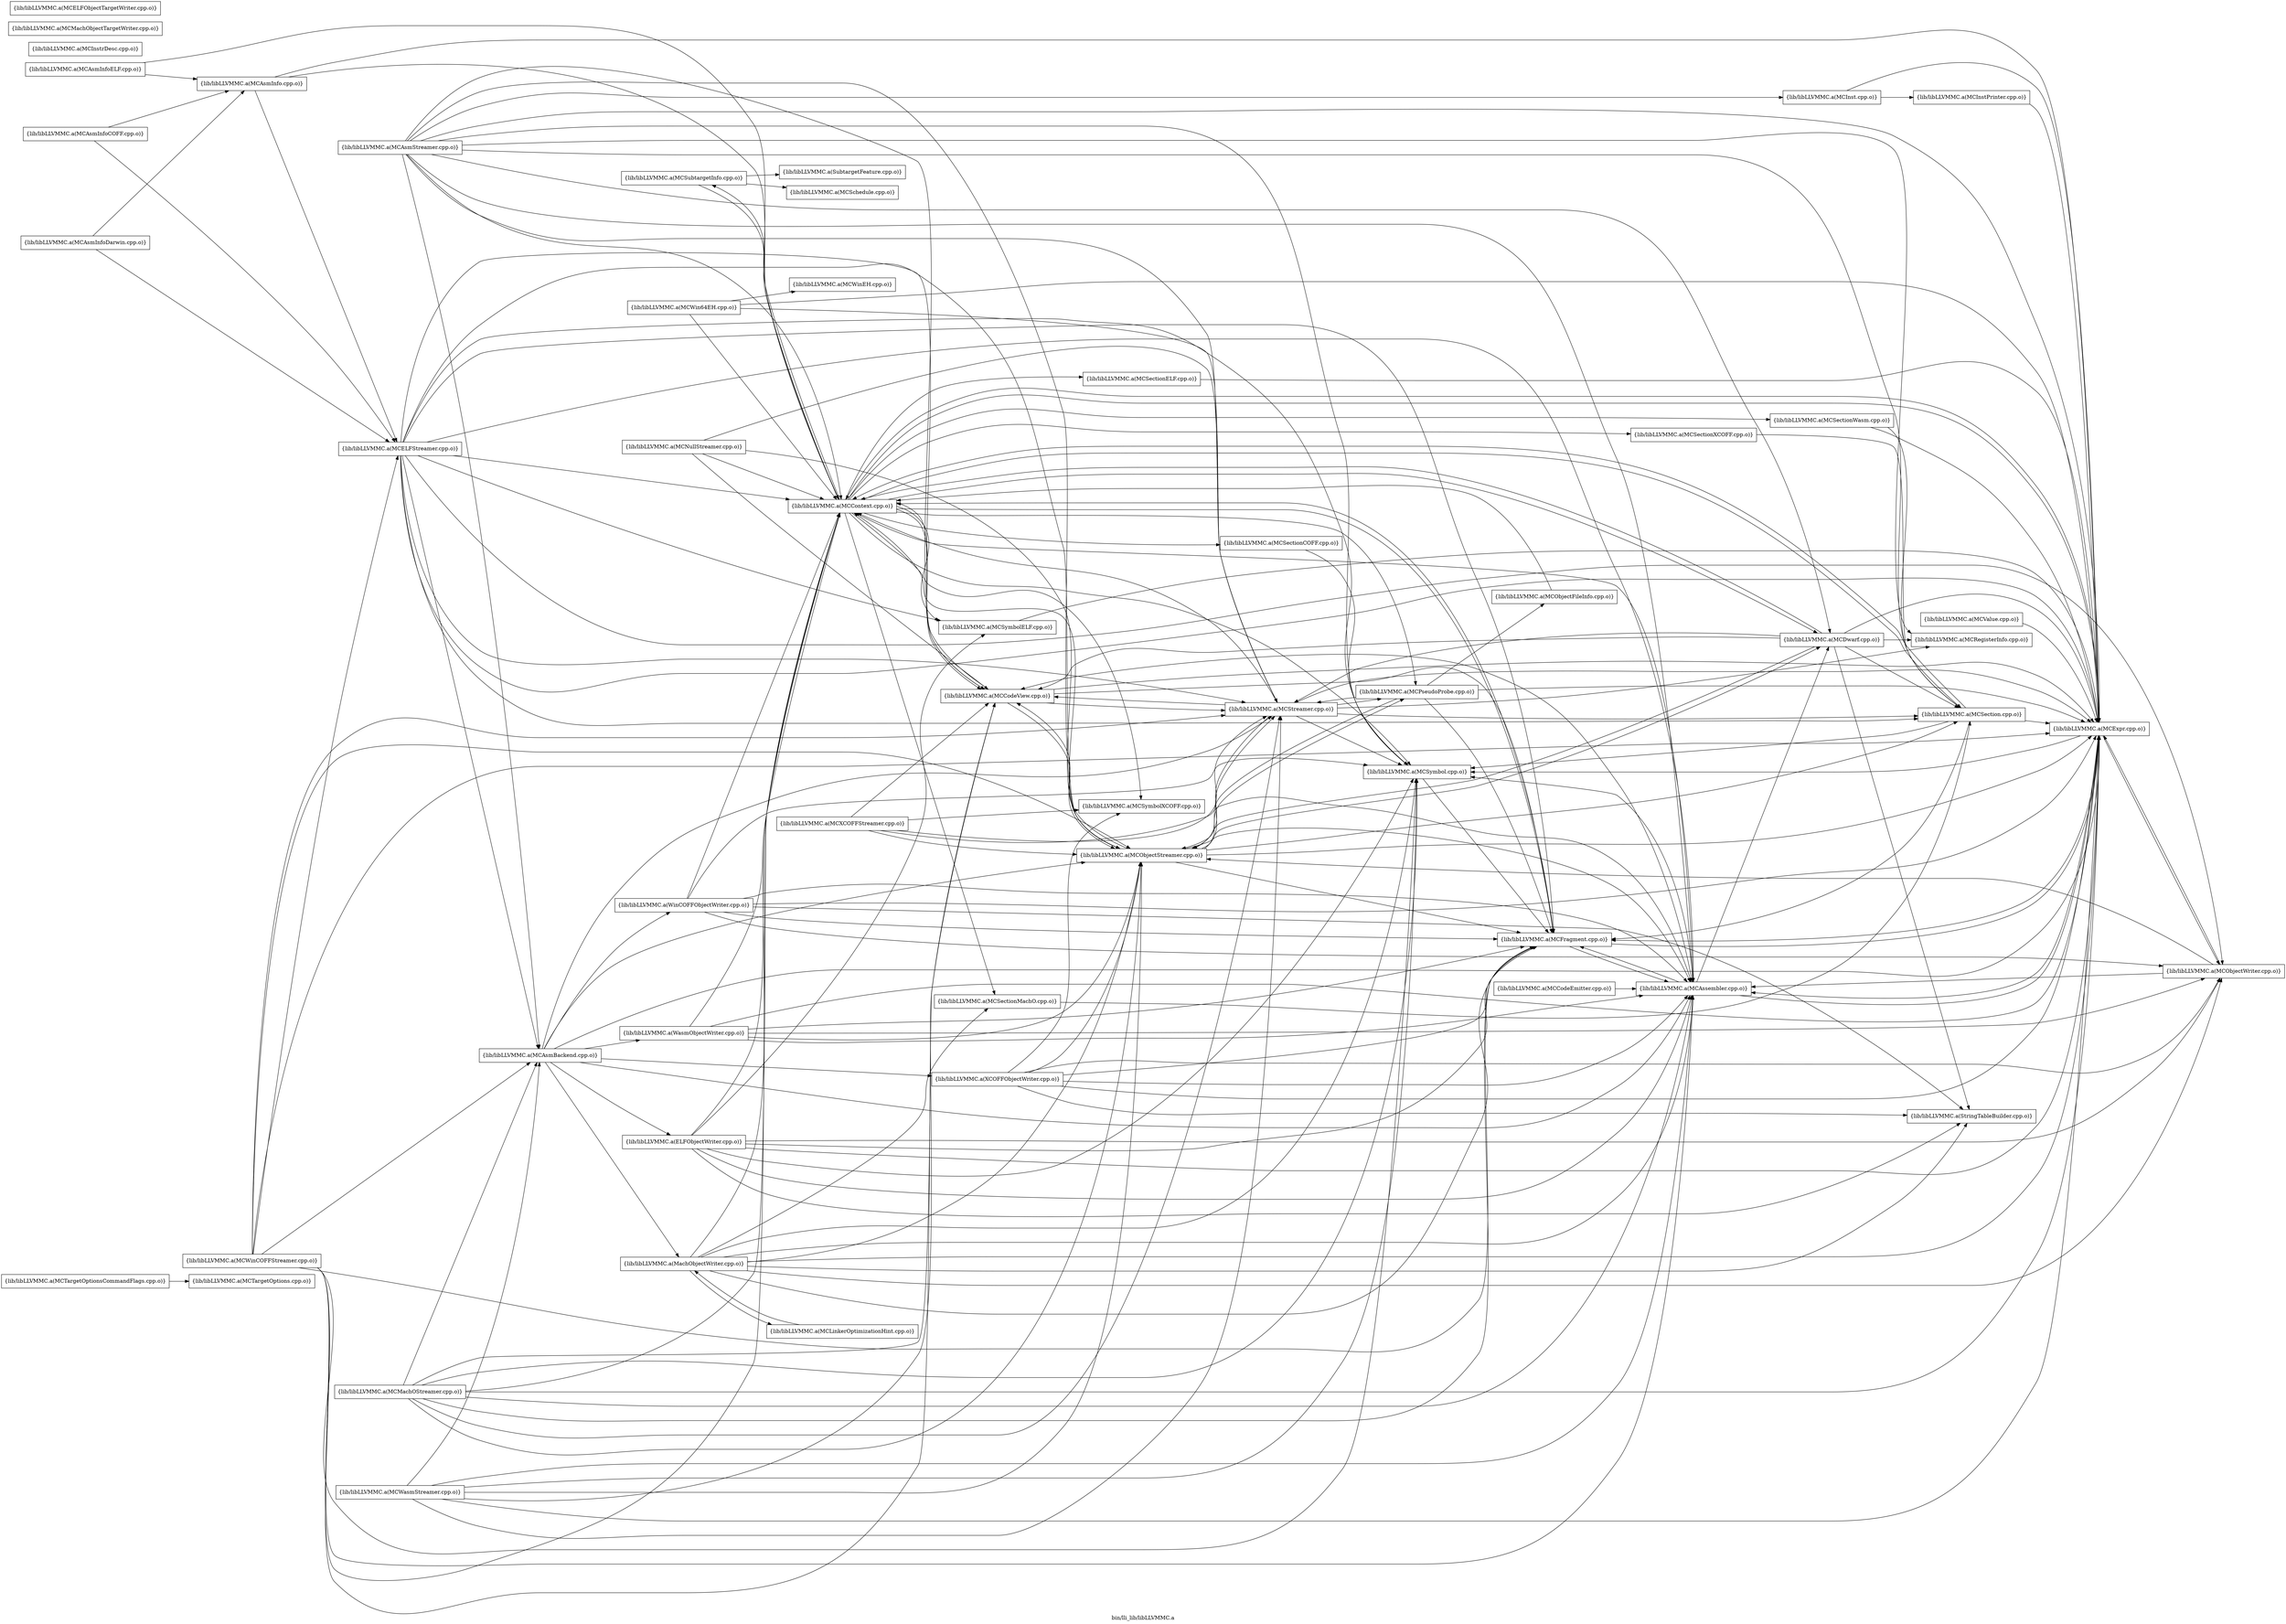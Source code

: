 digraph "bin/lli_lib/libLLVMMC.a" {
	label="bin/lli_lib/libLLVMMC.a";
	rankdir=LR;

	Node0x55e6c7e20258 [shape=record,shape=box,group=0,label="{lib/libLLVMMC.a(MCTargetOptions.cpp.o)}"];
	Node0x55e6c7e20528 [shape=record,shape=box,group=0,label="{lib/libLLVMMC.a(MCTargetOptionsCommandFlags.cpp.o)}"];
	Node0x55e6c7e20528 -> Node0x55e6c7e20258;
	Node0x55e6c7e217e8 [shape=record,shape=box,group=0,label="{lib/libLLVMMC.a(SubtargetFeature.cpp.o)}"];
	Node0x55e6c7e0b448 [shape=record,shape=box,group=0,label="{lib/libLLVMMC.a(MCContext.cpp.o)}"];
	Node0x55e6c7e0b448 -> Node0x55e6c7e093c8;
	Node0x55e6c7e0b448 -> Node0x55e6c7e090f8;
	Node0x55e6c7e0b448 -> Node0x55e6c7e09918;
	Node0x55e6c7e0b448 -> Node0x55e6c7e03ba8;
	Node0x55e6c7e0b448 -> Node0x55e6c7e021b8;
	Node0x55e6c7e0b448 -> Node0x55e6c7e0b128;
	Node0x55e6c7e0b448 -> Node0x55e6c7e0b628;
	Node0x55e6c7e0b448 -> Node0x55e6c7e0a9f8;
	Node0x55e6c7e0b448 -> Node0x55e6c7e09c88;
	Node0x55e6c7e0b448 -> Node0x55e6c7e08ec8;
	Node0x55e6c7e0b448 -> Node0x55e6c7e095f8;
	Node0x55e6c7e0b448 -> Node0x55e6c7e07de8;
	Node0x55e6c7e0b448 -> Node0x55e6c7e289f8;
	Node0x55e6c7e0b448 -> Node0x55e6c7e29218;
	Node0x55e6c7e0b448 -> Node0x55e6c7e1f6c8;
	Node0x55e6c7e09918 [shape=record,shape=box,group=0,label="{lib/libLLVMMC.a(MCExpr.cpp.o)}"];
	Node0x55e6c7e09918 -> Node0x55e6c7e0b448;
	Node0x55e6c7e09918 -> Node0x55e6c7e02fc8;
	Node0x55e6c7e09918 -> Node0x55e6c7e03ba8;
	Node0x55e6c7e09918 -> Node0x55e6c7e028e8;
	Node0x55e6c7e09918 -> Node0x55e6c7e289f8;
	Node0x55e6c7e1f808 [shape=record,shape=box,group=0,label="{lib/libLLVMMC.a(MCRegisterInfo.cpp.o)}"];
	Node0x55e6c7e289f8 [shape=record,shape=box,group=0,label="{lib/libLLVMMC.a(MCSymbol.cpp.o)}"];
	Node0x55e6c7e289f8 -> Node0x55e6c7e03ba8;
	Node0x55e6c7e03478 [shape=record,shape=box,group=0,label="{lib/libLLVMMC.a(MCInstrDesc.cpp.o)}"];
	Node0x55e6c7e20488 [shape=record,shape=box,group=0,label="{lib/libLLVMMC.a(MCSchedule.cpp.o)}"];
	Node0x55e6c7e08a68 [shape=record,shape=box,group=0,label="{lib/libLLVMMC.a(MCStreamer.cpp.o)}"];
	Node0x55e6c7e08a68 -> Node0x55e6c7e0b448;
	Node0x55e6c7e08a68 -> Node0x55e6c7e093c8;
	Node0x55e6c7e08a68 -> Node0x55e6c7e09918;
	Node0x55e6c7e08a68 -> Node0x55e6c7e01c68;
	Node0x55e6c7e08a68 -> Node0x55e6c7e021b8;
	Node0x55e6c7e08a68 -> Node0x55e6c7e1f808;
	Node0x55e6c7e08a68 -> Node0x55e6c7e0b128;
	Node0x55e6c7e08a68 -> Node0x55e6c7e289f8;
	Node0x55e6c7e07de8 [shape=record,shape=box,group=0,label="{lib/libLLVMMC.a(MCSubtargetInfo.cpp.o)}"];
	Node0x55e6c7e07de8 -> Node0x55e6c7e0b448;
	Node0x55e6c7e07de8 -> Node0x55e6c7e20488;
	Node0x55e6c7e07de8 -> Node0x55e6c7e217e8;
	Node0x55e6c7e093c8 [shape=record,shape=box,group=0,label="{lib/libLLVMMC.a(MCCodeView.cpp.o)}"];
	Node0x55e6c7e093c8 -> Node0x55e6c7e0b448;
	Node0x55e6c7e093c8 -> Node0x55e6c7e09918;
	Node0x55e6c7e093c8 -> Node0x55e6c7e03ba8;
	Node0x55e6c7e093c8 -> Node0x55e6c7e01c68;
	Node0x55e6c7e093c8 -> Node0x55e6c7e08a68;
	Node0x55e6c7e090f8 [shape=record,shape=box,group=0,label="{lib/libLLVMMC.a(MCDwarf.cpp.o)}"];
	Node0x55e6c7e090f8 -> Node0x55e6c7e0b448;
	Node0x55e6c7e090f8 -> Node0x55e6c7e093c8;
	Node0x55e6c7e090f8 -> Node0x55e6c7e09918;
	Node0x55e6c7e090f8 -> Node0x55e6c7e01c68;
	Node0x55e6c7e090f8 -> Node0x55e6c7e1f808;
	Node0x55e6c7e090f8 -> Node0x55e6c7e0b128;
	Node0x55e6c7e090f8 -> Node0x55e6c7e08a68;
	Node0x55e6c7e090f8 -> Node0x55e6c7e20b68;
	Node0x55e6c7e03ba8 [shape=record,shape=box,group=0,label="{lib/libLLVMMC.a(MCFragment.cpp.o)}"];
	Node0x55e6c7e03ba8 -> Node0x55e6c7e0b448;
	Node0x55e6c7e03ba8 -> Node0x55e6c7e09918;
	Node0x55e6c7e03ba8 -> Node0x55e6c7e02fc8;
	Node0x55e6c7e021b8 [shape=record,shape=box,group=0,label="{lib/libLLVMMC.a(MCPseudoProbe.cpp.o)}"];
	Node0x55e6c7e021b8 -> Node0x55e6c7e09918;
	Node0x55e6c7e021b8 -> Node0x55e6c7e03ba8;
	Node0x55e6c7e021b8 -> Node0x55e6c7e01c68;
	Node0x55e6c7e021b8 -> Node0x55e6c7e1fe98;
	Node0x55e6c7e021b8 -> Node0x55e6c7e08a68;
	Node0x55e6c7e0b128 [shape=record,shape=box,group=0,label="{lib/libLLVMMC.a(MCSection.cpp.o)}"];
	Node0x55e6c7e0b128 -> Node0x55e6c7e0b448;
	Node0x55e6c7e0b128 -> Node0x55e6c7e09918;
	Node0x55e6c7e0b128 -> Node0x55e6c7e03ba8;
	Node0x55e6c7e0b128 -> Node0x55e6c7e289f8;
	Node0x55e6c7e0b628 [shape=record,shape=box,group=0,label="{lib/libLLVMMC.a(MCSectionCOFF.cpp.o)}"];
	Node0x55e6c7e0b628 -> Node0x55e6c7e289f8;
	Node0x55e6c7e0a9f8 [shape=record,shape=box,group=0,label="{lib/libLLVMMC.a(MCSectionELF.cpp.o)}"];
	Node0x55e6c7e0a9f8 -> Node0x55e6c7e09918;
	Node0x55e6c7e09c88 [shape=record,shape=box,group=0,label="{lib/libLLVMMC.a(MCSectionMachO.cpp.o)}"];
	Node0x55e6c7e09c88 -> Node0x55e6c7e0b128;
	Node0x55e6c7e08ec8 [shape=record,shape=box,group=0,label="{lib/libLLVMMC.a(MCSectionWasm.cpp.o)}"];
	Node0x55e6c7e08ec8 -> Node0x55e6c7e09918;
	Node0x55e6c7e08ec8 -> Node0x55e6c7e0b128;
	Node0x55e6c7e095f8 [shape=record,shape=box,group=0,label="{lib/libLLVMMC.a(MCSectionXCOFF.cpp.o)}"];
	Node0x55e6c7e095f8 -> Node0x55e6c7e0b128;
	Node0x55e6c7e29218 [shape=record,shape=box,group=0,label="{lib/libLLVMMC.a(MCSymbolELF.cpp.o)}"];
	Node0x55e6c7e29218 -> Node0x55e6c7e09918;
	Node0x55e6c7e1f6c8 [shape=record,shape=box,group=0,label="{lib/libLLVMMC.a(MCSymbolXCOFF.cpp.o)}"];
	Node0x55e6c7e01c68 [shape=record,shape=box,group=0,label="{lib/libLLVMMC.a(MCObjectStreamer.cpp.o)}"];
	Node0x55e6c7e01c68 -> Node0x55e6c7e0b448;
	Node0x55e6c7e01c68 -> Node0x55e6c7e093c8;
	Node0x55e6c7e01c68 -> Node0x55e6c7e090f8;
	Node0x55e6c7e01c68 -> Node0x55e6c7e09918;
	Node0x55e6c7e01c68 -> Node0x55e6c7e02fc8;
	Node0x55e6c7e01c68 -> Node0x55e6c7e03ba8;
	Node0x55e6c7e01c68 -> Node0x55e6c7e021b8;
	Node0x55e6c7e01c68 -> Node0x55e6c7e0b128;
	Node0x55e6c7e01c68 -> Node0x55e6c7e08a68;
	Node0x55e6c7e20b68 [shape=record,shape=box,group=0,label="{lib/libLLVMMC.a(StringTableBuilder.cpp.o)}"];
	Node0x55e6c7e02fc8 [shape=record,shape=box,group=0,label="{lib/libLLVMMC.a(MCAssembler.cpp.o)}"];
	Node0x55e6c7e02fc8 -> Node0x55e6c7e0b448;
	Node0x55e6c7e02fc8 -> Node0x55e6c7e093c8;
	Node0x55e6c7e02fc8 -> Node0x55e6c7e090f8;
	Node0x55e6c7e02fc8 -> Node0x55e6c7e09918;
	Node0x55e6c7e02fc8 -> Node0x55e6c7e03ba8;
	Node0x55e6c7e02fc8 -> Node0x55e6c7e289f8;
	Node0x55e6c7e028e8 [shape=record,shape=box,group=0,label="{lib/libLLVMMC.a(MCObjectWriter.cpp.o)}"];
	Node0x55e6c7e028e8 -> Node0x55e6c7e09918;
	Node0x55e6c7e028e8 -> Node0x55e6c7e02fc8;
	Node0x55e6c7e028e8 -> Node0x55e6c7e01c68;
	Node0x55e6c7e1fe98 [shape=record,shape=box,group=0,label="{lib/libLLVMMC.a(MCObjectFileInfo.cpp.o)}"];
	Node0x55e6c7e1fe98 -> Node0x55e6c7e0b448;
	Node0x55e6c7e04508 [shape=record,shape=box,group=0,label="{lib/libLLVMMC.a(MCAsmBackend.cpp.o)}"];
	Node0x55e6c7e04508 -> Node0x55e6c7e09918;
	Node0x55e6c7e04508 -> Node0x55e6c7e02fc8;
	Node0x55e6c7e04508 -> Node0x55e6c7e01c68;
	Node0x55e6c7e04508 -> Node0x55e6c7e08a68;
	Node0x55e6c7e04508 -> Node0x55e6c7e04b98;
	Node0x55e6c7e04508 -> Node0x55e6c7e20438;
	Node0x55e6c7e04508 -> Node0x55e6c7e1fd08;
	Node0x55e6c7e04508 -> Node0x55e6c7e20c08;
	Node0x55e6c7e04508 -> Node0x55e6c7e22eb8;
	Node0x55e6c7e22198 [shape=record,shape=box,group=0,label="{lib/libLLVMMC.a(MCXCOFFStreamer.cpp.o)}"];
	Node0x55e6c7e22198 -> Node0x55e6c7e093c8;
	Node0x55e6c7e22198 -> Node0x55e6c7e02fc8;
	Node0x55e6c7e22198 -> Node0x55e6c7e01c68;
	Node0x55e6c7e22198 -> Node0x55e6c7e08a68;
	Node0x55e6c7e22198 -> Node0x55e6c7e1f6c8;
	Node0x55e6c7e23db8 [shape=record,shape=box,group=0,label="{lib/libLLVMMC.a(MCELFStreamer.cpp.o)}"];
	Node0x55e6c7e23db8 -> Node0x55e6c7e0b448;
	Node0x55e6c7e23db8 -> Node0x55e6c7e093c8;
	Node0x55e6c7e23db8 -> Node0x55e6c7e09918;
	Node0x55e6c7e23db8 -> Node0x55e6c7e02fc8;
	Node0x55e6c7e23db8 -> Node0x55e6c7e03ba8;
	Node0x55e6c7e23db8 -> Node0x55e6c7e01c68;
	Node0x55e6c7e23db8 -> Node0x55e6c7e028e8;
	Node0x55e6c7e23db8 -> Node0x55e6c7e0b128;
	Node0x55e6c7e23db8 -> Node0x55e6c7e08a68;
	Node0x55e6c7e23db8 -> Node0x55e6c7e289f8;
	Node0x55e6c7e23db8 -> Node0x55e6c7e29218;
	Node0x55e6c7e23db8 -> Node0x55e6c7e04508;
	Node0x55e6c7e24178 [shape=record,shape=box,group=0,label="{lib/libLLVMMC.a(MCMachOStreamer.cpp.o)}"];
	Node0x55e6c7e24178 -> Node0x55e6c7e0b448;
	Node0x55e6c7e24178 -> Node0x55e6c7e093c8;
	Node0x55e6c7e24178 -> Node0x55e6c7e09918;
	Node0x55e6c7e24178 -> Node0x55e6c7e02fc8;
	Node0x55e6c7e24178 -> Node0x55e6c7e03ba8;
	Node0x55e6c7e24178 -> Node0x55e6c7e01c68;
	Node0x55e6c7e24178 -> Node0x55e6c7e08a68;
	Node0x55e6c7e24178 -> Node0x55e6c7e289f8;
	Node0x55e6c7e24178 -> Node0x55e6c7e04508;
	Node0x55e6c7e234a8 [shape=record,shape=box,group=0,label="{lib/libLLVMMC.a(MCWasmStreamer.cpp.o)}"];
	Node0x55e6c7e234a8 -> Node0x55e6c7e093c8;
	Node0x55e6c7e234a8 -> Node0x55e6c7e09918;
	Node0x55e6c7e234a8 -> Node0x55e6c7e02fc8;
	Node0x55e6c7e234a8 -> Node0x55e6c7e01c68;
	Node0x55e6c7e234a8 -> Node0x55e6c7e08a68;
	Node0x55e6c7e234a8 -> Node0x55e6c7e289f8;
	Node0x55e6c7e234a8 -> Node0x55e6c7e04508;
	Node0x55e6c7e060d8 [shape=record,shape=box,group=0,label="{lib/libLLVMMC.a(MCAsmStreamer.cpp.o)}"];
	Node0x55e6c7e060d8 -> Node0x55e6c7e0b448;
	Node0x55e6c7e060d8 -> Node0x55e6c7e093c8;
	Node0x55e6c7e060d8 -> Node0x55e6c7e090f8;
	Node0x55e6c7e060d8 -> Node0x55e6c7e09918;
	Node0x55e6c7e060d8 -> Node0x55e6c7e02fc8;
	Node0x55e6c7e060d8 -> Node0x55e6c7e01c68;
	Node0x55e6c7e060d8 -> Node0x55e6c7e1f808;
	Node0x55e6c7e060d8 -> Node0x55e6c7e0b128;
	Node0x55e6c7e060d8 -> Node0x55e6c7e08a68;
	Node0x55e6c7e060d8 -> Node0x55e6c7e289f8;
	Node0x55e6c7e060d8 -> Node0x55e6c7e04508;
	Node0x55e6c7e060d8 -> Node0x55e6c7e251b8;
	Node0x55e6c7e24d58 [shape=record,shape=box,group=0,label="{lib/libLLVMMC.a(MCNullStreamer.cpp.o)}"];
	Node0x55e6c7e24d58 -> Node0x55e6c7e0b448;
	Node0x55e6c7e24d58 -> Node0x55e6c7e093c8;
	Node0x55e6c7e24d58 -> Node0x55e6c7e01c68;
	Node0x55e6c7e24d58 -> Node0x55e6c7e08a68;
	Node0x55e6c7e04b98 [shape=record,shape=box,group=0,label="{lib/libLLVMMC.a(WasmObjectWriter.cpp.o)}"];
	Node0x55e6c7e04b98 -> Node0x55e6c7e0b448;
	Node0x55e6c7e04b98 -> Node0x55e6c7e09918;
	Node0x55e6c7e04b98 -> Node0x55e6c7e02fc8;
	Node0x55e6c7e04b98 -> Node0x55e6c7e03ba8;
	Node0x55e6c7e04b98 -> Node0x55e6c7e01c68;
	Node0x55e6c7e04b98 -> Node0x55e6c7e028e8;
	Node0x55e6c7e20438 [shape=record,shape=box,group=0,label="{lib/libLLVMMC.a(MachObjectWriter.cpp.o)}"];
	Node0x55e6c7e20438 -> Node0x55e6c7e0b448;
	Node0x55e6c7e20438 -> Node0x55e6c7e09918;
	Node0x55e6c7e20438 -> Node0x55e6c7e02fc8;
	Node0x55e6c7e20438 -> Node0x55e6c7e03ba8;
	Node0x55e6c7e20438 -> Node0x55e6c7e01c68;
	Node0x55e6c7e20438 -> Node0x55e6c7e028e8;
	Node0x55e6c7e20438 -> Node0x55e6c7e09c88;
	Node0x55e6c7e20438 -> Node0x55e6c7e289f8;
	Node0x55e6c7e20438 -> Node0x55e6c7e20b68;
	Node0x55e6c7e20438 -> Node0x55e6c7e20988;
	Node0x55e6c7e1fd08 [shape=record,shape=box,group=0,label="{lib/libLLVMMC.a(ELFObjectWriter.cpp.o)}"];
	Node0x55e6c7e1fd08 -> Node0x55e6c7e0b448;
	Node0x55e6c7e1fd08 -> Node0x55e6c7e09918;
	Node0x55e6c7e1fd08 -> Node0x55e6c7e02fc8;
	Node0x55e6c7e1fd08 -> Node0x55e6c7e03ba8;
	Node0x55e6c7e1fd08 -> Node0x55e6c7e028e8;
	Node0x55e6c7e1fd08 -> Node0x55e6c7e289f8;
	Node0x55e6c7e1fd08 -> Node0x55e6c7e29218;
	Node0x55e6c7e1fd08 -> Node0x55e6c7e20b68;
	Node0x55e6c7e20c08 [shape=record,shape=box,group=0,label="{lib/libLLVMMC.a(WinCOFFObjectWriter.cpp.o)}"];
	Node0x55e6c7e20c08 -> Node0x55e6c7e0b448;
	Node0x55e6c7e20c08 -> Node0x55e6c7e09918;
	Node0x55e6c7e20c08 -> Node0x55e6c7e02fc8;
	Node0x55e6c7e20c08 -> Node0x55e6c7e03ba8;
	Node0x55e6c7e20c08 -> Node0x55e6c7e028e8;
	Node0x55e6c7e20c08 -> Node0x55e6c7e289f8;
	Node0x55e6c7e20c08 -> Node0x55e6c7e20b68;
	Node0x55e6c7e22eb8 [shape=record,shape=box,group=0,label="{lib/libLLVMMC.a(XCOFFObjectWriter.cpp.o)}"];
	Node0x55e6c7e22eb8 -> Node0x55e6c7e09918;
	Node0x55e6c7e22eb8 -> Node0x55e6c7e02fc8;
	Node0x55e6c7e22eb8 -> Node0x55e6c7e03ba8;
	Node0x55e6c7e22eb8 -> Node0x55e6c7e01c68;
	Node0x55e6c7e22eb8 -> Node0x55e6c7e028e8;
	Node0x55e6c7e22eb8 -> Node0x55e6c7e1f6c8;
	Node0x55e6c7e22eb8 -> Node0x55e6c7e20b68;
	Node0x55e6c7e20988 [shape=record,shape=box,group=0,label="{lib/libLLVMMC.a(MCLinkerOptimizationHint.cpp.o)}"];
	Node0x55e6c7e20988 -> Node0x55e6c7e20438;
	Node0x55e6c7e251b8 [shape=record,shape=box,group=0,label="{lib/libLLVMMC.a(MCInst.cpp.o)}"];
	Node0x55e6c7e251b8 -> Node0x55e6c7e09918;
	Node0x55e6c7e251b8 -> Node0x55e6c7e25938;
	Node0x55e6c7e25938 [shape=record,shape=box,group=0,label="{lib/libLLVMMC.a(MCInstPrinter.cpp.o)}"];
	Node0x55e6c7e25938 -> Node0x55e6c7e09918;
	Node0x55e6c7e067b8 [shape=record,shape=box,group=0,label="{lib/libLLVMMC.a(MCAsmInfo.cpp.o)}"];
	Node0x55e6c7e067b8 -> Node0x55e6c7e0b448;
	Node0x55e6c7e067b8 -> Node0x55e6c7e09918;
	Node0x55e6c7e067b8 -> Node0x55e6c7e23db8;
	Node0x55e6c7e054f8 [shape=record,shape=box,group=0,label="{lib/libLLVMMC.a(MCAsmInfoDarwin.cpp.o)}"];
	Node0x55e6c7e054f8 -> Node0x55e6c7e23db8;
	Node0x55e6c7e054f8 -> Node0x55e6c7e067b8;
	Node0x55e6c7e04828 [shape=record,shape=box,group=0,label="{lib/libLLVMMC.a(MCAsmInfoELF.cpp.o)}"];
	Node0x55e6c7e04828 -> Node0x55e6c7e0b448;
	Node0x55e6c7e04828 -> Node0x55e6c7e067b8;
	Node0x55e6c7e05138 [shape=record,shape=box,group=0,label="{lib/libLLVMMC.a(MCAsmInfoCOFF.cpp.o)}"];
	Node0x55e6c7e05138 -> Node0x55e6c7e23db8;
	Node0x55e6c7e05138 -> Node0x55e6c7e067b8;
	Node0x55e6c7e084c8 [shape=record,shape=box,group=0,label="{lib/libLLVMMC.a(MCCodeEmitter.cpp.o)}"];
	Node0x55e6c7e084c8 -> Node0x55e6c7e02fc8;
	Node0x55e6c7e07ed8 [shape=record,shape=box,group=0,label="{lib/libLLVMMC.a(MCMachObjectTargetWriter.cpp.o)}"];
	Node0x55e6c7e06998 [shape=record,shape=box,group=0,label="{lib/libLLVMMC.a(MCValue.cpp.o)}"];
	Node0x55e6c7e06998 -> Node0x55e6c7e09918;
	Node0x55e6c7e0cd48 [shape=record,shape=box,group=0,label="{lib/libLLVMMC.a(MCELFObjectTargetWriter.cpp.o)}"];
	Node0x55e6c7e0b9e8 [shape=record,shape=box,group=0,label="{lib/libLLVMMC.a(MCWin64EH.cpp.o)}"];
	Node0x55e6c7e0b9e8 -> Node0x55e6c7e0b448;
	Node0x55e6c7e0b9e8 -> Node0x55e6c7e09918;
	Node0x55e6c7e0b9e8 -> Node0x55e6c7e08a68;
	Node0x55e6c7e0b9e8 -> Node0x55e6c7e10128;
	Node0x55e6c7e10128 [shape=record,shape=box,group=0,label="{lib/libLLVMMC.a(MCWinEH.cpp.o)}"];
	Node0x55e6c7e0f9f8 [shape=record,shape=box,group=0,label="{lib/libLLVMMC.a(MCWinCOFFStreamer.cpp.o)}"];
	Node0x55e6c7e0f9f8 -> Node0x55e6c7e0b448;
	Node0x55e6c7e0f9f8 -> Node0x55e6c7e093c8;
	Node0x55e6c7e0f9f8 -> Node0x55e6c7e09918;
	Node0x55e6c7e0f9f8 -> Node0x55e6c7e02fc8;
	Node0x55e6c7e0f9f8 -> Node0x55e6c7e03ba8;
	Node0x55e6c7e0f9f8 -> Node0x55e6c7e01c68;
	Node0x55e6c7e0f9f8 -> Node0x55e6c7e08a68;
	Node0x55e6c7e0f9f8 -> Node0x55e6c7e289f8;
	Node0x55e6c7e0f9f8 -> Node0x55e6c7e04508;
	Node0x55e6c7e0f9f8 -> Node0x55e6c7e23db8;
}
